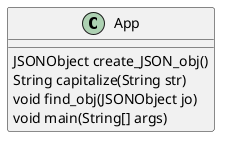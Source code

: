 @startuml
'https://plantuml.com/sequence-diagram

class App {
  JSONObject create_JSON_obj()
  String capitalize(String str)
  void find_obj(JSONObject jo)
  void main(String[] args)
}


@enduml